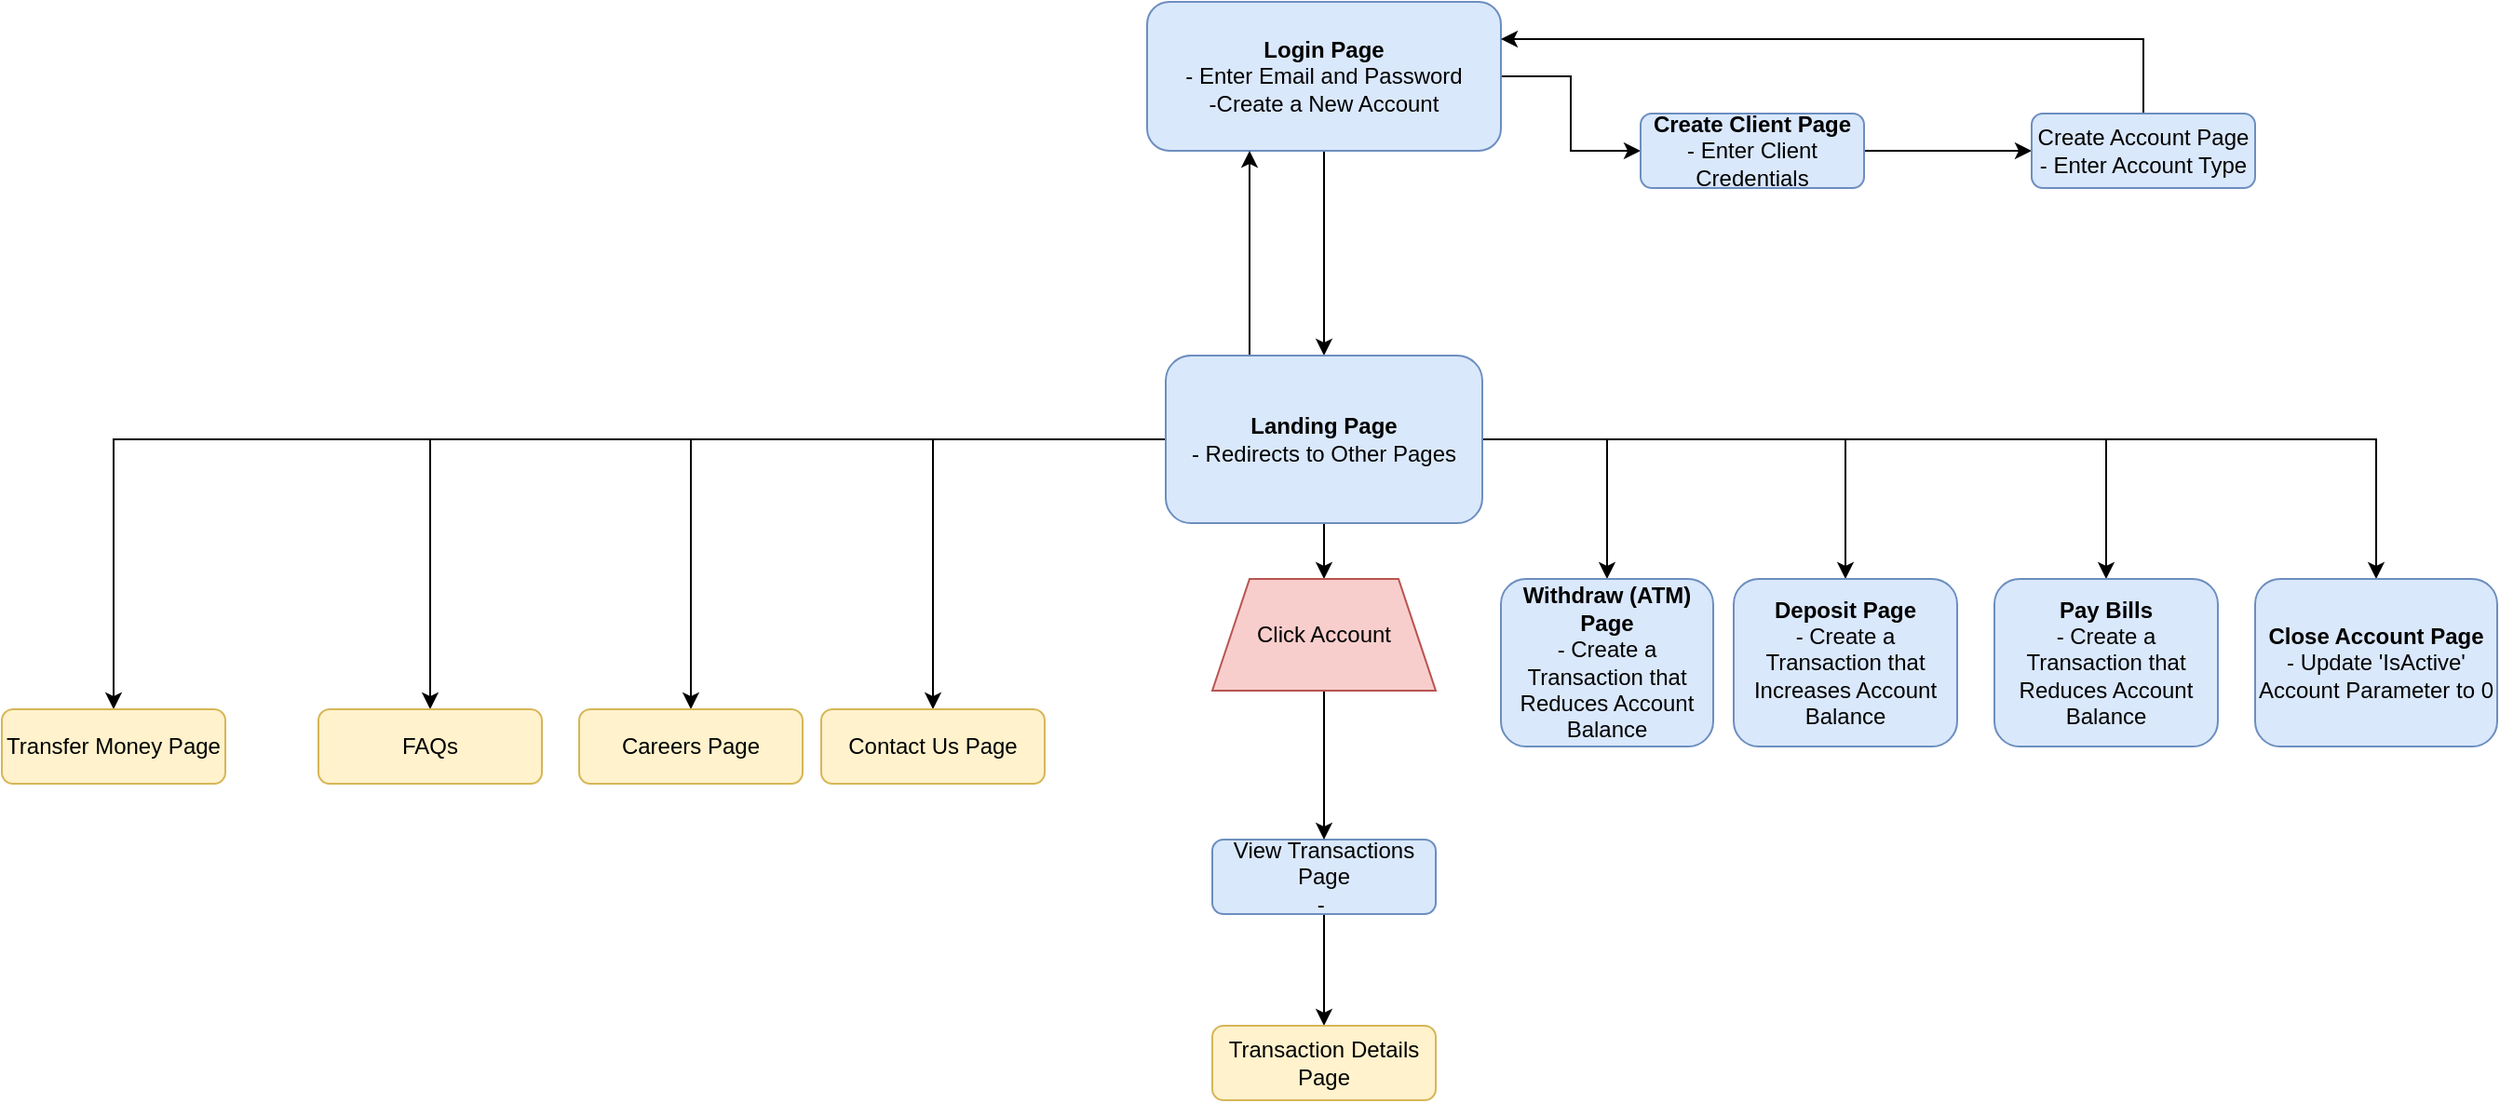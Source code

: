 <mxfile version="13.9.9" type="device"><diagram id="C5RBs43oDa-KdzZeNtuy" name="Page-1"><mxGraphModel dx="2290" dy="846" grid="1" gridSize="10" guides="1" tooltips="1" connect="1" arrows="1" fold="1" page="1" pageScale="1" pageWidth="827" pageHeight="1169" math="0" shadow="0"><root><mxCell id="WIyWlLk6GJQsqaUBKTNV-0"/><mxCell id="WIyWlLk6GJQsqaUBKTNV-1" parent="WIyWlLk6GJQsqaUBKTNV-0"/><mxCell id="rZ6A3I_c720iPkEYtEJ1-20" style="edgeStyle=orthogonalEdgeStyle;rounded=0;orthogonalLoop=1;jettySize=auto;html=1;entryX=0;entryY=0.5;entryDx=0;entryDy=0;" parent="WIyWlLk6GJQsqaUBKTNV-1" source="WIyWlLk6GJQsqaUBKTNV-3" target="WIyWlLk6GJQsqaUBKTNV-11" edge="1"><mxGeometry relative="1" as="geometry"/></mxCell><mxCell id="rZ6A3I_c720iPkEYtEJ1-31" style="edgeStyle=orthogonalEdgeStyle;rounded=0;orthogonalLoop=1;jettySize=auto;html=1;exitX=0.5;exitY=1;exitDx=0;exitDy=0;entryX=0.5;entryY=0;entryDx=0;entryDy=0;" parent="WIyWlLk6GJQsqaUBKTNV-1" source="WIyWlLk6GJQsqaUBKTNV-3" target="WIyWlLk6GJQsqaUBKTNV-12" edge="1"><mxGeometry relative="1" as="geometry"/></mxCell><mxCell id="WIyWlLk6GJQsqaUBKTNV-3" value="&lt;b&gt;Login Page&lt;br&gt;&lt;/b&gt;- Enter Email and Password&lt;br&gt;-Create a New Account" style="rounded=1;whiteSpace=wrap;html=1;fontSize=12;glass=0;strokeWidth=1;shadow=0;fillColor=#dae8fc;strokeColor=#6c8ebf;" parent="WIyWlLk6GJQsqaUBKTNV-1" vertex="1"><mxGeometry x="55" y="20" width="190" height="80" as="geometry"/></mxCell><mxCell id="lOW5XtjMFi_eN4Cro8Lu-0" style="edgeStyle=orthogonalEdgeStyle;rounded=0;orthogonalLoop=1;jettySize=auto;html=1;entryX=0;entryY=0.5;entryDx=0;entryDy=0;" edge="1" parent="WIyWlLk6GJQsqaUBKTNV-1" source="WIyWlLk6GJQsqaUBKTNV-11" target="ElTrBNLa1Q-W472-GZbN-0"><mxGeometry relative="1" as="geometry"/></mxCell><mxCell id="WIyWlLk6GJQsqaUBKTNV-11" value="&lt;b&gt;Create Client Page&lt;/b&gt;&lt;br&gt;- Enter Client Credentials" style="rounded=1;whiteSpace=wrap;html=1;fontSize=12;glass=0;strokeWidth=1;shadow=0;fillColor=#dae8fc;strokeColor=#6c8ebf;" parent="WIyWlLk6GJQsqaUBKTNV-1" vertex="1"><mxGeometry x="320" y="80" width="120" height="40" as="geometry"/></mxCell><mxCell id="rZ6A3I_c720iPkEYtEJ1-16" style="edgeStyle=orthogonalEdgeStyle;rounded=0;orthogonalLoop=1;jettySize=auto;html=1;entryX=0.5;entryY=0;entryDx=0;entryDy=0;" parent="WIyWlLk6GJQsqaUBKTNV-1" source="WIyWlLk6GJQsqaUBKTNV-12" target="rZ6A3I_c720iPkEYtEJ1-12" edge="1"><mxGeometry relative="1" as="geometry"/></mxCell><mxCell id="rZ6A3I_c720iPkEYtEJ1-17" style="edgeStyle=orthogonalEdgeStyle;rounded=0;orthogonalLoop=1;jettySize=auto;html=1;entryX=0.5;entryY=0;entryDx=0;entryDy=0;" parent="WIyWlLk6GJQsqaUBKTNV-1" source="WIyWlLk6GJQsqaUBKTNV-12" target="rZ6A3I_c720iPkEYtEJ1-11" edge="1"><mxGeometry relative="1" as="geometry"/></mxCell><mxCell id="yuZ91jdhBQ67KCcKb9NV-5" style="edgeStyle=orthogonalEdgeStyle;rounded=0;orthogonalLoop=1;jettySize=auto;html=1;entryX=0.5;entryY=0;entryDx=0;entryDy=0;" parent="WIyWlLk6GJQsqaUBKTNV-1" source="WIyWlLk6GJQsqaUBKTNV-12" target="rZ6A3I_c720iPkEYtEJ1-29" edge="1"><mxGeometry relative="1" as="geometry"/></mxCell><mxCell id="yuZ91jdhBQ67KCcKb9NV-7" style="edgeStyle=orthogonalEdgeStyle;rounded=0;orthogonalLoop=1;jettySize=auto;html=1;entryX=0.5;entryY=0;entryDx=0;entryDy=0;" parent="WIyWlLk6GJQsqaUBKTNV-1" source="WIyWlLk6GJQsqaUBKTNV-12" target="rZ6A3I_c720iPkEYtEJ1-47" edge="1"><mxGeometry relative="1" as="geometry"/></mxCell><mxCell id="yuZ91jdhBQ67KCcKb9NV-8" style="edgeStyle=orthogonalEdgeStyle;rounded=0;orthogonalLoop=1;jettySize=auto;html=1;entryX=0.5;entryY=0;entryDx=0;entryDy=0;" parent="WIyWlLk6GJQsqaUBKTNV-1" source="WIyWlLk6GJQsqaUBKTNV-12" target="yuZ91jdhBQ67KCcKb9NV-6" edge="1"><mxGeometry relative="1" as="geometry"/></mxCell><mxCell id="lOW5XtjMFi_eN4Cro8Lu-2" style="edgeStyle=orthogonalEdgeStyle;rounded=0;orthogonalLoop=1;jettySize=auto;html=1;" edge="1" parent="WIyWlLk6GJQsqaUBKTNV-1" source="WIyWlLk6GJQsqaUBKTNV-12" target="WIyWlLk6GJQsqaUBKTNV-3"><mxGeometry relative="1" as="geometry"><Array as="points"><mxPoint x="110" y="160"/><mxPoint x="110" y="160"/></Array></mxGeometry></mxCell><mxCell id="lOW5XtjMFi_eN4Cro8Lu-7" style="edgeStyle=orthogonalEdgeStyle;rounded=0;orthogonalLoop=1;jettySize=auto;html=1;entryX=0.5;entryY=0;entryDx=0;entryDy=0;" edge="1" parent="WIyWlLk6GJQsqaUBKTNV-1" source="WIyWlLk6GJQsqaUBKTNV-12" target="lOW5XtjMFi_eN4Cro8Lu-6"><mxGeometry relative="1" as="geometry"/></mxCell><mxCell id="lOW5XtjMFi_eN4Cro8Lu-9" style="edgeStyle=orthogonalEdgeStyle;rounded=0;orthogonalLoop=1;jettySize=auto;html=1;" edge="1" parent="WIyWlLk6GJQsqaUBKTNV-1" source="WIyWlLk6GJQsqaUBKTNV-12" target="rZ6A3I_c720iPkEYtEJ1-27"><mxGeometry relative="1" as="geometry"/></mxCell><mxCell id="lOW5XtjMFi_eN4Cro8Lu-11" style="edgeStyle=orthogonalEdgeStyle;rounded=0;orthogonalLoop=1;jettySize=auto;html=1;entryX=0.5;entryY=0;entryDx=0;entryDy=0;" edge="1" parent="WIyWlLk6GJQsqaUBKTNV-1" source="WIyWlLk6GJQsqaUBKTNV-12" target="rZ6A3I_c720iPkEYtEJ1-10"><mxGeometry relative="1" as="geometry"/></mxCell><mxCell id="lOW5XtjMFi_eN4Cro8Lu-13" style="edgeStyle=orthogonalEdgeStyle;rounded=0;orthogonalLoop=1;jettySize=auto;html=1;entryX=0.5;entryY=0;entryDx=0;entryDy=0;" edge="1" parent="WIyWlLk6GJQsqaUBKTNV-1" source="WIyWlLk6GJQsqaUBKTNV-12" target="lOW5XtjMFi_eN4Cro8Lu-12"><mxGeometry relative="1" as="geometry"/></mxCell><mxCell id="WIyWlLk6GJQsqaUBKTNV-12" value="&lt;b&gt;Landing Page&lt;/b&gt;&lt;br&gt;- Redirects to Other Pages" style="rounded=1;whiteSpace=wrap;html=1;fontSize=12;glass=0;strokeWidth=1;shadow=0;fillColor=#dae8fc;strokeColor=#6c8ebf;" parent="WIyWlLk6GJQsqaUBKTNV-1" vertex="1"><mxGeometry x="65" y="210" width="170" height="90" as="geometry"/></mxCell><mxCell id="rZ6A3I_c720iPkEYtEJ1-10" value="Transfer Money Page" style="rounded=1;whiteSpace=wrap;html=1;fontSize=12;glass=0;strokeWidth=1;shadow=0;fillColor=#fff2cc;strokeColor=#d6b656;" parent="WIyWlLk6GJQsqaUBKTNV-1" vertex="1"><mxGeometry x="-560" y="400" width="120" height="40" as="geometry"/></mxCell><mxCell id="rZ6A3I_c720iPkEYtEJ1-11" value="&lt;b&gt;Deposit Page&lt;/b&gt;&lt;br&gt;- Create a Transaction that Increases Account Balance" style="rounded=1;whiteSpace=wrap;html=1;fontSize=12;glass=0;strokeWidth=1;shadow=0;fillColor=#dae8fc;strokeColor=#6c8ebf;" parent="WIyWlLk6GJQsqaUBKTNV-1" vertex="1"><mxGeometry x="370" y="330" width="120" height="90" as="geometry"/></mxCell><mxCell id="rZ6A3I_c720iPkEYtEJ1-12" value="&lt;b&gt;Withdraw (ATM) Page&lt;br&gt;&lt;/b&gt;- Create a Transaction that Reduces Account Balance" style="rounded=1;whiteSpace=wrap;html=1;fontSize=12;glass=0;strokeWidth=1;shadow=0;fillColor=#dae8fc;strokeColor=#6c8ebf;" parent="WIyWlLk6GJQsqaUBKTNV-1" vertex="1"><mxGeometry x="245" y="330" width="114" height="90" as="geometry"/></mxCell><mxCell id="rZ6A3I_c720iPkEYtEJ1-38" value="" style="edgeStyle=orthogonalEdgeStyle;rounded=0;orthogonalLoop=1;jettySize=auto;html=1;fontColor=#000000;" parent="WIyWlLk6GJQsqaUBKTNV-1" source="rZ6A3I_c720iPkEYtEJ1-26" target="rZ6A3I_c720iPkEYtEJ1-37" edge="1"><mxGeometry relative="1" as="geometry"/></mxCell><mxCell id="rZ6A3I_c720iPkEYtEJ1-26" value="View Transactions Page&lt;br&gt;-&amp;nbsp;" style="rounded=1;whiteSpace=wrap;html=1;fontSize=12;glass=0;strokeWidth=1;shadow=0;fillColor=#dae8fc;strokeColor=#6c8ebf;" parent="WIyWlLk6GJQsqaUBKTNV-1" vertex="1"><mxGeometry x="90" y="470" width="120" height="40" as="geometry"/></mxCell><mxCell id="rZ6A3I_c720iPkEYtEJ1-27" value="&lt;b&gt;Pay Bills&lt;/b&gt;&lt;br&gt;- Create a Transaction that Reduces Account Balance" style="rounded=1;whiteSpace=wrap;html=1;fontSize=12;glass=0;strokeWidth=1;shadow=0;fillColor=#dae8fc;strokeColor=#6c8ebf;" parent="WIyWlLk6GJQsqaUBKTNV-1" vertex="1"><mxGeometry x="510" y="330" width="120" height="90" as="geometry"/></mxCell><mxCell id="rZ6A3I_c720iPkEYtEJ1-29" value="Contact Us Page" style="rounded=1;whiteSpace=wrap;html=1;fontSize=12;glass=0;strokeWidth=1;shadow=0;fillColor=#fff2cc;strokeColor=#d6b656;" parent="WIyWlLk6GJQsqaUBKTNV-1" vertex="1"><mxGeometry x="-120" y="400" width="120" height="40" as="geometry"/></mxCell><mxCell id="rZ6A3I_c720iPkEYtEJ1-37" value="Transaction Details Page" style="rounded=1;whiteSpace=wrap;html=1;fontSize=12;glass=0;strokeWidth=1;shadow=0;fillColor=#fff2cc;strokeColor=#d6b656;" parent="WIyWlLk6GJQsqaUBKTNV-1" vertex="1"><mxGeometry x="90" y="570" width="120" height="40" as="geometry"/></mxCell><mxCell id="rZ6A3I_c720iPkEYtEJ1-47" value="Careers Page" style="rounded=1;whiteSpace=wrap;html=1;fontSize=12;glass=0;strokeWidth=1;shadow=0;fillColor=#fff2cc;strokeColor=#d6b656;" parent="WIyWlLk6GJQsqaUBKTNV-1" vertex="1"><mxGeometry x="-250" y="400" width="120" height="40" as="geometry"/></mxCell><mxCell id="yuZ91jdhBQ67KCcKb9NV-6" value="FAQs" style="rounded=1;whiteSpace=wrap;html=1;fontSize=12;glass=0;strokeWidth=1;shadow=0;fillColor=#fff2cc;strokeColor=#d6b656;" parent="WIyWlLk6GJQsqaUBKTNV-1" vertex="1"><mxGeometry x="-390" y="400" width="120" height="40" as="geometry"/></mxCell><mxCell id="lOW5XtjMFi_eN4Cro8Lu-1" style="edgeStyle=orthogonalEdgeStyle;rounded=0;orthogonalLoop=1;jettySize=auto;html=1;entryX=1;entryY=0.25;entryDx=0;entryDy=0;" edge="1" parent="WIyWlLk6GJQsqaUBKTNV-1" source="ElTrBNLa1Q-W472-GZbN-0" target="WIyWlLk6GJQsqaUBKTNV-3"><mxGeometry relative="1" as="geometry"><Array as="points"><mxPoint x="590" y="40"/></Array></mxGeometry></mxCell><mxCell id="ElTrBNLa1Q-W472-GZbN-0" value="Create Account Page&lt;br&gt;- Enter Account Type" style="rounded=1;whiteSpace=wrap;html=1;fontSize=12;glass=0;strokeWidth=1;shadow=0;fillColor=#dae8fc;strokeColor=#6c8ebf;" parent="WIyWlLk6GJQsqaUBKTNV-1" vertex="1"><mxGeometry x="530" y="80" width="120" height="40" as="geometry"/></mxCell><mxCell id="lOW5XtjMFi_eN4Cro8Lu-8" style="edgeStyle=orthogonalEdgeStyle;rounded=0;orthogonalLoop=1;jettySize=auto;html=1;entryX=0.5;entryY=0;entryDx=0;entryDy=0;" edge="1" parent="WIyWlLk6GJQsqaUBKTNV-1" source="lOW5XtjMFi_eN4Cro8Lu-6" target="rZ6A3I_c720iPkEYtEJ1-26"><mxGeometry relative="1" as="geometry"/></mxCell><mxCell id="lOW5XtjMFi_eN4Cro8Lu-6" value="Click Account" style="shape=trapezoid;perimeter=trapezoidPerimeter;whiteSpace=wrap;html=1;fixedSize=1;fillColor=#f8cecc;strokeColor=#b85450;" vertex="1" parent="WIyWlLk6GJQsqaUBKTNV-1"><mxGeometry x="90" y="330" width="120" height="60" as="geometry"/></mxCell><mxCell id="lOW5XtjMFi_eN4Cro8Lu-12" value="&lt;b&gt;Close Account Page&lt;br&gt;&lt;/b&gt;- Update 'IsActive' Account Parameter to 0" style="rounded=1;whiteSpace=wrap;html=1;fontSize=12;glass=0;strokeWidth=1;shadow=0;fillColor=#dae8fc;strokeColor=#6c8ebf;" vertex="1" parent="WIyWlLk6GJQsqaUBKTNV-1"><mxGeometry x="650" y="330" width="130" height="90" as="geometry"/></mxCell></root></mxGraphModel></diagram></mxfile>